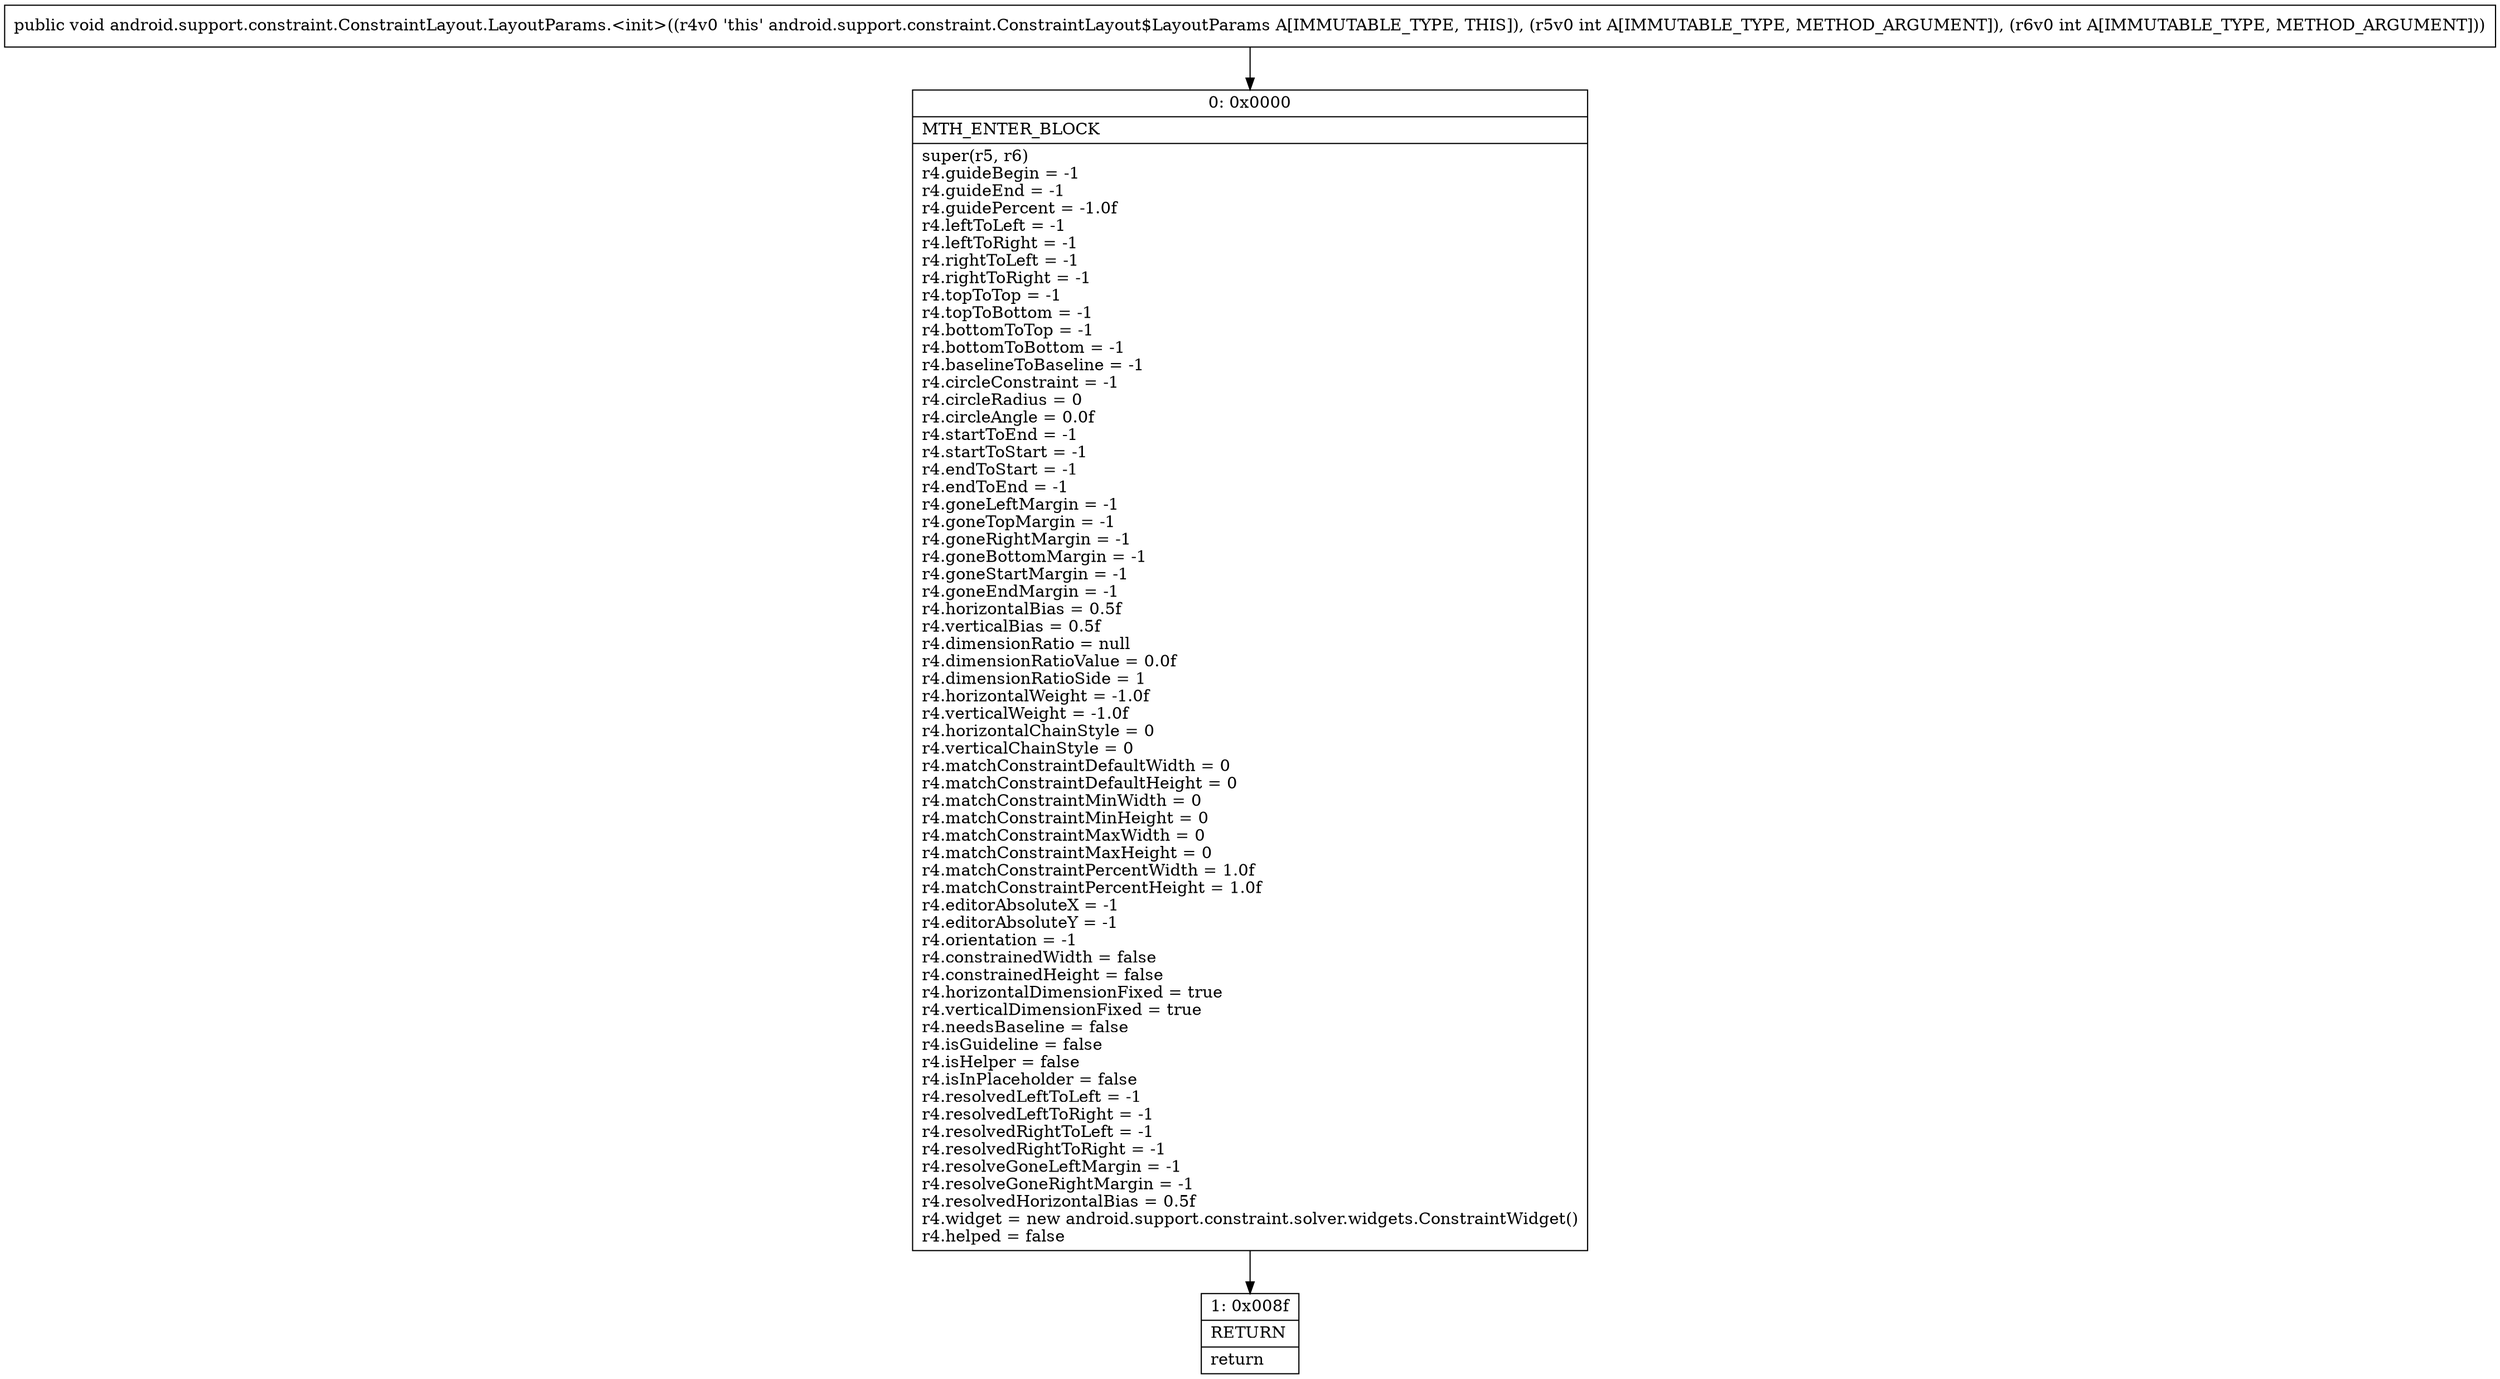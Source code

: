 digraph "CFG forandroid.support.constraint.ConstraintLayout.LayoutParams.\<init\>(II)V" {
Node_0 [shape=record,label="{0\:\ 0x0000|MTH_ENTER_BLOCK\l|super(r5, r6)\lr4.guideBegin = \-1\lr4.guideEnd = \-1\lr4.guidePercent = \-1.0f\lr4.leftToLeft = \-1\lr4.leftToRight = \-1\lr4.rightToLeft = \-1\lr4.rightToRight = \-1\lr4.topToTop = \-1\lr4.topToBottom = \-1\lr4.bottomToTop = \-1\lr4.bottomToBottom = \-1\lr4.baselineToBaseline = \-1\lr4.circleConstraint = \-1\lr4.circleRadius = 0\lr4.circleAngle = 0.0f\lr4.startToEnd = \-1\lr4.startToStart = \-1\lr4.endToStart = \-1\lr4.endToEnd = \-1\lr4.goneLeftMargin = \-1\lr4.goneTopMargin = \-1\lr4.goneRightMargin = \-1\lr4.goneBottomMargin = \-1\lr4.goneStartMargin = \-1\lr4.goneEndMargin = \-1\lr4.horizontalBias = 0.5f\lr4.verticalBias = 0.5f\lr4.dimensionRatio = null\lr4.dimensionRatioValue = 0.0f\lr4.dimensionRatioSide = 1\lr4.horizontalWeight = \-1.0f\lr4.verticalWeight = \-1.0f\lr4.horizontalChainStyle = 0\lr4.verticalChainStyle = 0\lr4.matchConstraintDefaultWidth = 0\lr4.matchConstraintDefaultHeight = 0\lr4.matchConstraintMinWidth = 0\lr4.matchConstraintMinHeight = 0\lr4.matchConstraintMaxWidth = 0\lr4.matchConstraintMaxHeight = 0\lr4.matchConstraintPercentWidth = 1.0f\lr4.matchConstraintPercentHeight = 1.0f\lr4.editorAbsoluteX = \-1\lr4.editorAbsoluteY = \-1\lr4.orientation = \-1\lr4.constrainedWidth = false\lr4.constrainedHeight = false\lr4.horizontalDimensionFixed = true\lr4.verticalDimensionFixed = true\lr4.needsBaseline = false\lr4.isGuideline = false\lr4.isHelper = false\lr4.isInPlaceholder = false\lr4.resolvedLeftToLeft = \-1\lr4.resolvedLeftToRight = \-1\lr4.resolvedRightToLeft = \-1\lr4.resolvedRightToRight = \-1\lr4.resolveGoneLeftMargin = \-1\lr4.resolveGoneRightMargin = \-1\lr4.resolvedHorizontalBias = 0.5f\lr4.widget = new android.support.constraint.solver.widgets.ConstraintWidget()\lr4.helped = false\l}"];
Node_1 [shape=record,label="{1\:\ 0x008f|RETURN\l|return\l}"];
MethodNode[shape=record,label="{public void android.support.constraint.ConstraintLayout.LayoutParams.\<init\>((r4v0 'this' android.support.constraint.ConstraintLayout$LayoutParams A[IMMUTABLE_TYPE, THIS]), (r5v0 int A[IMMUTABLE_TYPE, METHOD_ARGUMENT]), (r6v0 int A[IMMUTABLE_TYPE, METHOD_ARGUMENT])) }"];
MethodNode -> Node_0;
Node_0 -> Node_1;
}

